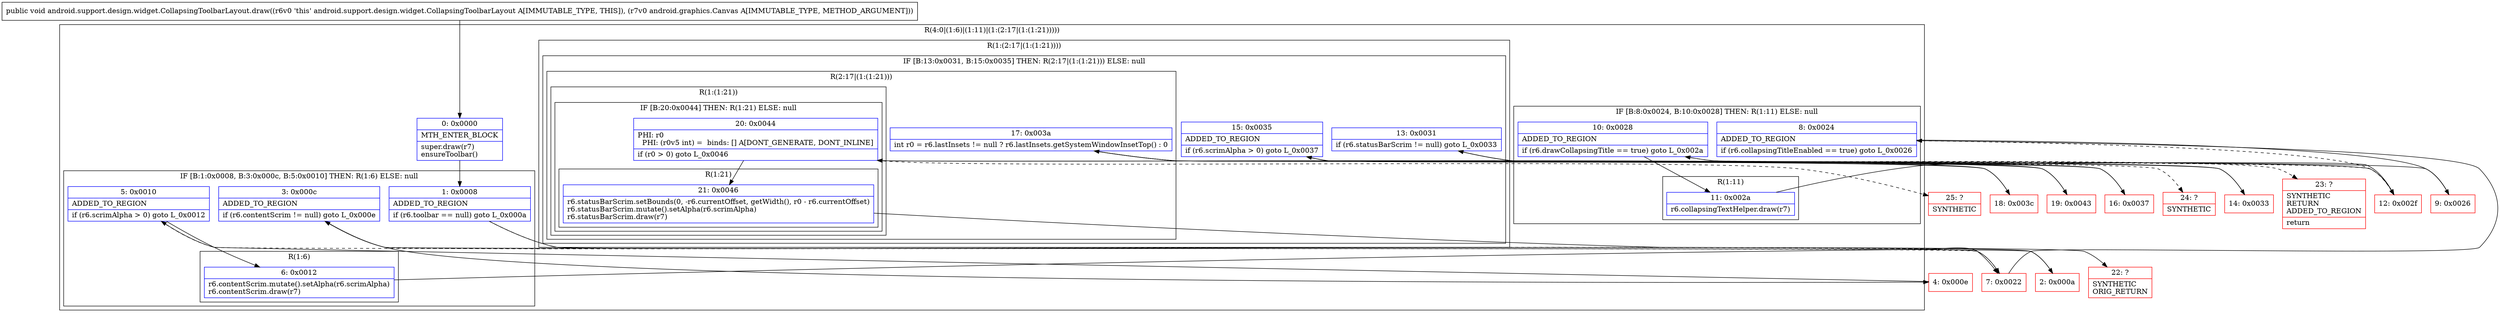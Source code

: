 digraph "CFG forandroid.support.design.widget.CollapsingToolbarLayout.draw(Landroid\/graphics\/Canvas;)V" {
subgraph cluster_Region_485791336 {
label = "R(4:0|(1:6)|(1:11)|(1:(2:17|(1:(1:21)))))";
node [shape=record,color=blue];
Node_0 [shape=record,label="{0\:\ 0x0000|MTH_ENTER_BLOCK\l|super.draw(r7)\lensureToolbar()\l}"];
subgraph cluster_IfRegion_443294849 {
label = "IF [B:1:0x0008, B:3:0x000c, B:5:0x0010] THEN: R(1:6) ELSE: null";
node [shape=record,color=blue];
Node_1 [shape=record,label="{1\:\ 0x0008|ADDED_TO_REGION\l|if (r6.toolbar == null) goto L_0x000a\l}"];
Node_3 [shape=record,label="{3\:\ 0x000c|ADDED_TO_REGION\l|if (r6.contentScrim != null) goto L_0x000e\l}"];
Node_5 [shape=record,label="{5\:\ 0x0010|ADDED_TO_REGION\l|if (r6.scrimAlpha \> 0) goto L_0x0012\l}"];
subgraph cluster_Region_1918377892 {
label = "R(1:6)";
node [shape=record,color=blue];
Node_6 [shape=record,label="{6\:\ 0x0012|r6.contentScrim.mutate().setAlpha(r6.scrimAlpha)\lr6.contentScrim.draw(r7)\l}"];
}
}
subgraph cluster_IfRegion_2052351159 {
label = "IF [B:8:0x0024, B:10:0x0028] THEN: R(1:11) ELSE: null";
node [shape=record,color=blue];
Node_8 [shape=record,label="{8\:\ 0x0024|ADDED_TO_REGION\l|if (r6.collapsingTitleEnabled == true) goto L_0x0026\l}"];
Node_10 [shape=record,label="{10\:\ 0x0028|ADDED_TO_REGION\l|if (r6.drawCollapsingTitle == true) goto L_0x002a\l}"];
subgraph cluster_Region_1118566979 {
label = "R(1:11)";
node [shape=record,color=blue];
Node_11 [shape=record,label="{11\:\ 0x002a|r6.collapsingTextHelper.draw(r7)\l}"];
}
}
subgraph cluster_Region_966297275 {
label = "R(1:(2:17|(1:(1:21))))";
node [shape=record,color=blue];
subgraph cluster_IfRegion_185535251 {
label = "IF [B:13:0x0031, B:15:0x0035] THEN: R(2:17|(1:(1:21))) ELSE: null";
node [shape=record,color=blue];
Node_13 [shape=record,label="{13\:\ 0x0031|if (r6.statusBarScrim != null) goto L_0x0033\l}"];
Node_15 [shape=record,label="{15\:\ 0x0035|ADDED_TO_REGION\l|if (r6.scrimAlpha \> 0) goto L_0x0037\l}"];
subgraph cluster_Region_1473754179 {
label = "R(2:17|(1:(1:21)))";
node [shape=record,color=blue];
Node_17 [shape=record,label="{17\:\ 0x003a|int r0 = r6.lastInsets != null ? r6.lastInsets.getSystemWindowInsetTop() : 0\l}"];
subgraph cluster_Region_1386723097 {
label = "R(1:(1:21))";
node [shape=record,color=blue];
subgraph cluster_IfRegion_1779828948 {
label = "IF [B:20:0x0044] THEN: R(1:21) ELSE: null";
node [shape=record,color=blue];
Node_20 [shape=record,label="{20\:\ 0x0044|PHI: r0 \l  PHI: (r0v5 int) =  binds: [] A[DONT_GENERATE, DONT_INLINE]\l|if (r0 \> 0) goto L_0x0046\l}"];
subgraph cluster_Region_545517706 {
label = "R(1:21)";
node [shape=record,color=blue];
Node_21 [shape=record,label="{21\:\ 0x0046|r6.statusBarScrim.setBounds(0, \-r6.currentOffset, getWidth(), r0 \- r6.currentOffset)\lr6.statusBarScrim.mutate().setAlpha(r6.scrimAlpha)\lr6.statusBarScrim.draw(r7)\l}"];
}
}
}
}
}
}
}
Node_2 [shape=record,color=red,label="{2\:\ 0x000a}"];
Node_4 [shape=record,color=red,label="{4\:\ 0x000e}"];
Node_7 [shape=record,color=red,label="{7\:\ 0x0022}"];
Node_9 [shape=record,color=red,label="{9\:\ 0x0026}"];
Node_12 [shape=record,color=red,label="{12\:\ 0x002f}"];
Node_14 [shape=record,color=red,label="{14\:\ 0x0033}"];
Node_16 [shape=record,color=red,label="{16\:\ 0x0037}"];
Node_18 [shape=record,color=red,label="{18\:\ 0x003c}"];
Node_19 [shape=record,color=red,label="{19\:\ 0x0043}"];
Node_22 [shape=record,color=red,label="{22\:\ ?|SYNTHETIC\lORIG_RETURN\l}"];
Node_23 [shape=record,color=red,label="{23\:\ ?|SYNTHETIC\lRETURN\lADDED_TO_REGION\l|return\l}"];
Node_24 [shape=record,color=red,label="{24\:\ ?|SYNTHETIC\l}"];
Node_25 [shape=record,color=red,label="{25\:\ ?|SYNTHETIC\l}"];
MethodNode[shape=record,label="{public void android.support.design.widget.CollapsingToolbarLayout.draw((r6v0 'this' android.support.design.widget.CollapsingToolbarLayout A[IMMUTABLE_TYPE, THIS]), (r7v0 android.graphics.Canvas A[IMMUTABLE_TYPE, METHOD_ARGUMENT])) }"];
MethodNode -> Node_0;
Node_0 -> Node_1;
Node_1 -> Node_2;
Node_1 -> Node_7[style=dashed];
Node_3 -> Node_4;
Node_3 -> Node_7[style=dashed];
Node_5 -> Node_6;
Node_5 -> Node_7[style=dashed];
Node_6 -> Node_7;
Node_8 -> Node_9;
Node_8 -> Node_12[style=dashed];
Node_10 -> Node_11;
Node_10 -> Node_12[style=dashed];
Node_11 -> Node_12;
Node_13 -> Node_14;
Node_13 -> Node_23[style=dashed];
Node_15 -> Node_16;
Node_15 -> Node_24[style=dashed];
Node_17 -> Node_18;
Node_17 -> Node_19;
Node_20 -> Node_21;
Node_20 -> Node_25[style=dashed];
Node_21 -> Node_22;
Node_2 -> Node_3;
Node_4 -> Node_5;
Node_7 -> Node_8;
Node_9 -> Node_10;
Node_12 -> Node_13;
Node_14 -> Node_15;
Node_16 -> Node_17;
Node_18 -> Node_20;
Node_19 -> Node_20;
}

